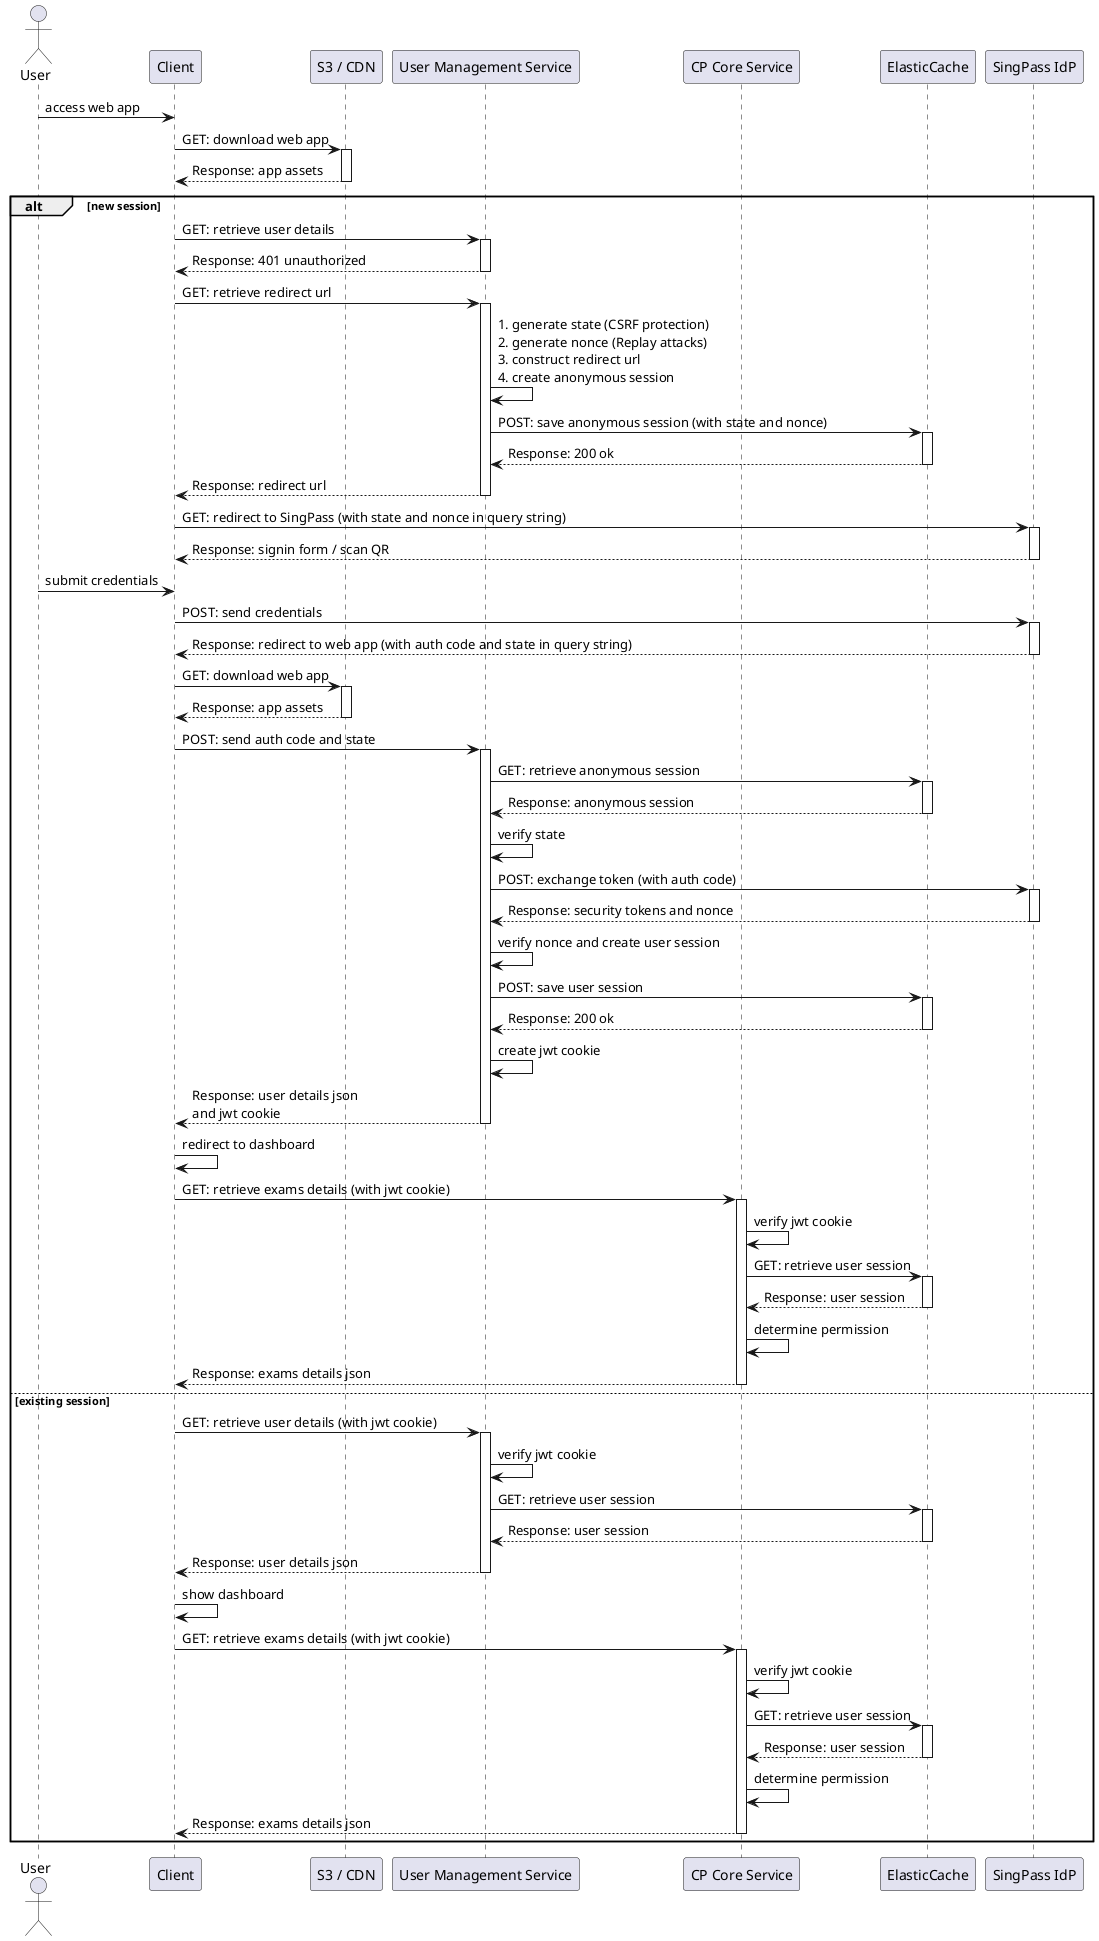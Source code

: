 @startuml
actor User
participant Client
participant "S3 / CDN" as CDN
participant "User Management Service" as AuthService
participant "CP Core Service" as CpCore
participant "ElasticCache" as Cache
participant "SingPass IdP" as SingPass
User -> Client: access web app
Client -> CDN: GET: download web app
activate CDN
CDN --> Client: Response: app assets
deactivate CDN

alt new session
Client -> AuthService: GET: retrieve user details
activate AuthService
AuthService --> Client: Response: 401 unauthorized
deactivate AuthService
Client -> AuthService: GET: retrieve redirect url
activate AuthService
AuthService -> AuthService: 1. generate state (CSRF protection)\n2. generate nonce (Replay attacks)\n3. construct redirect url\n4. create anonymous session
AuthService -> Cache: POST: save anonymous session (with state and nonce)
activate Cache
Cache --> AuthService: Response: 200 ok
deactivate Cache
AuthService --> Client: Response: redirect url
deactivate AuthService
Client -> SingPass: GET: redirect to SingPass (with state and nonce in query string)
activate SingPass
SingPass --> Client: Response: signin form / scan QR
deactivate SingPass
User -> Client: submit credentials
Client -> SingPass: POST: send credentials
activate SingPass
SingPass --> Client: Response: redirect to web app (with auth code and state in query string)
deactivate SingPass
Client -> CDN: GET: download web app
activate CDN
CDN --> Client: Response: app assets
deactivate CDN
Client -> AuthService: POST: send auth code and state
activate AuthService
AuthService -> Cache: GET: retrieve anonymous session
activate Cache
Cache --> AuthService: Response: anonymous session
deactivate Cache
AuthService -> AuthService: verify state
AuthService -> SingPass: POST: exchange token (with auth code)
activate SingPass
SingPass --> AuthService: Response: security tokens and nonce
deactivate SingPass
AuthService -> AuthService: verify nonce and create user session
AuthService -> Cache: POST: save user session
activate Cache
Cache --> AuthService: Response: 200 ok
deactivate Cache
AuthService -> AuthService: create jwt cookie
AuthService --> Client: Response: user details json\nand jwt cookie
deactivate AuthService
Client -> Client: redirect to dashboard
Client -> CpCore: GET: retrieve exams details (with jwt cookie)
activate CpCore
CpCore -> CpCore: verify jwt cookie
CpCore -> Cache: GET: retrieve user session
activate Cache
Cache --> CpCore: Response: user session
deactivate Cache
CpCore -> CpCore: determine permission
CpCore --> Client: Response: exams details json
deactivate CpCore
else existing session
Client -> AuthService: GET: retrieve user details (with jwt cookie)
activate AuthService
AuthService -> AuthService: verify jwt cookie
AuthService -> Cache: GET: retrieve user session
activate Cache
Cache --> AuthService: Response: user session
deactivate Cache
AuthService --> Client: Response: user details json
deactivate AuthService
Client -> Client: show dashboard
Client -> CpCore: GET: retrieve exams details (with jwt cookie)
activate CpCore
CpCore -> CpCore: verify jwt cookie
CpCore -> Cache: GET: retrieve user session
activate Cache
Cache --> CpCore: Response: user session
deactivate Cache
CpCore -> CpCore: determine permission
CpCore --> Client: Response: exams details json
deactivate CpCore
end
@enduml
